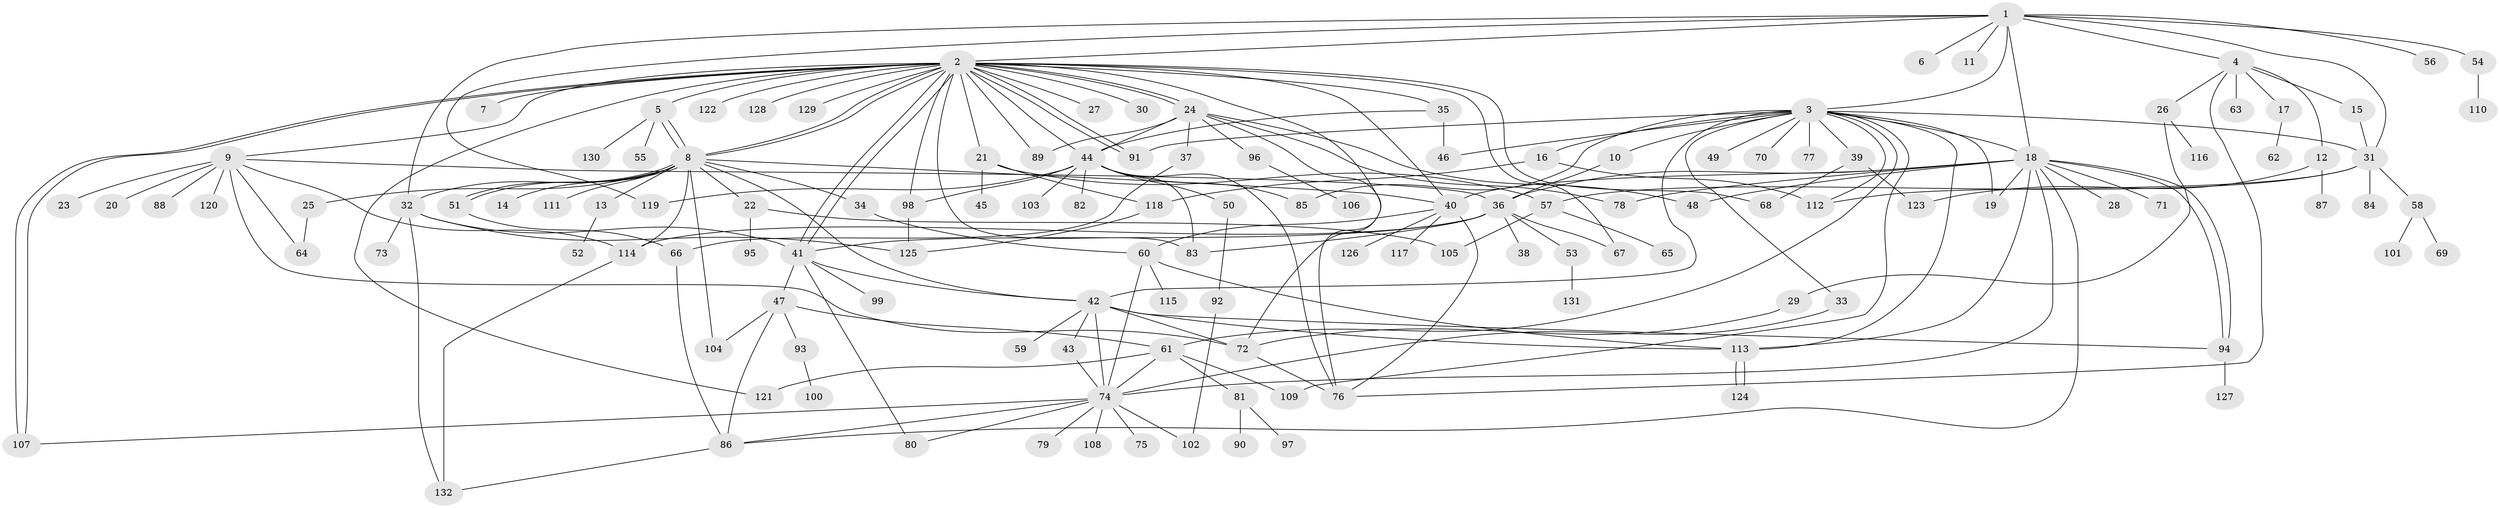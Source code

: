 // coarse degree distribution, {30: 0.015151515151515152, 16: 0.015151515151515152, 6: 0.045454545454545456, 14: 0.015151515151515152, 1: 0.42424242424242425, 13: 0.015151515151515152, 2: 0.25757575757575757, 3: 0.07575757575757576, 5: 0.030303030303030304, 11: 0.030303030303030304, 12: 0.015151515151515152, 7: 0.015151515151515152, 8: 0.015151515151515152, 9: 0.015151515151515152, 4: 0.015151515151515152}
// Generated by graph-tools (version 1.1) at 2025/18/03/04/25 18:18:21]
// undirected, 132 vertices, 209 edges
graph export_dot {
graph [start="1"]
  node [color=gray90,style=filled];
  1;
  2;
  3;
  4;
  5;
  6;
  7;
  8;
  9;
  10;
  11;
  12;
  13;
  14;
  15;
  16;
  17;
  18;
  19;
  20;
  21;
  22;
  23;
  24;
  25;
  26;
  27;
  28;
  29;
  30;
  31;
  32;
  33;
  34;
  35;
  36;
  37;
  38;
  39;
  40;
  41;
  42;
  43;
  44;
  45;
  46;
  47;
  48;
  49;
  50;
  51;
  52;
  53;
  54;
  55;
  56;
  57;
  58;
  59;
  60;
  61;
  62;
  63;
  64;
  65;
  66;
  67;
  68;
  69;
  70;
  71;
  72;
  73;
  74;
  75;
  76;
  77;
  78;
  79;
  80;
  81;
  82;
  83;
  84;
  85;
  86;
  87;
  88;
  89;
  90;
  91;
  92;
  93;
  94;
  95;
  96;
  97;
  98;
  99;
  100;
  101;
  102;
  103;
  104;
  105;
  106;
  107;
  108;
  109;
  110;
  111;
  112;
  113;
  114;
  115;
  116;
  117;
  118;
  119;
  120;
  121;
  122;
  123;
  124;
  125;
  126;
  127;
  128;
  129;
  130;
  131;
  132;
  1 -- 2;
  1 -- 3;
  1 -- 4;
  1 -- 6;
  1 -- 11;
  1 -- 18;
  1 -- 31;
  1 -- 32;
  1 -- 54;
  1 -- 56;
  1 -- 119;
  2 -- 5;
  2 -- 7;
  2 -- 8;
  2 -- 8;
  2 -- 9;
  2 -- 21;
  2 -- 24;
  2 -- 24;
  2 -- 27;
  2 -- 30;
  2 -- 35;
  2 -- 40;
  2 -- 41;
  2 -- 41;
  2 -- 44;
  2 -- 67;
  2 -- 68;
  2 -- 72;
  2 -- 83;
  2 -- 89;
  2 -- 91;
  2 -- 91;
  2 -- 98;
  2 -- 107;
  2 -- 107;
  2 -- 121;
  2 -- 122;
  2 -- 128;
  2 -- 129;
  3 -- 10;
  3 -- 16;
  3 -- 18;
  3 -- 19;
  3 -- 31;
  3 -- 33;
  3 -- 39;
  3 -- 42;
  3 -- 46;
  3 -- 49;
  3 -- 61;
  3 -- 70;
  3 -- 77;
  3 -- 85;
  3 -- 91;
  3 -- 109;
  3 -- 112;
  3 -- 113;
  4 -- 12;
  4 -- 15;
  4 -- 17;
  4 -- 26;
  4 -- 63;
  4 -- 76;
  5 -- 8;
  5 -- 8;
  5 -- 55;
  5 -- 130;
  8 -- 13;
  8 -- 14;
  8 -- 22;
  8 -- 25;
  8 -- 32;
  8 -- 34;
  8 -- 40;
  8 -- 42;
  8 -- 51;
  8 -- 51;
  8 -- 104;
  8 -- 111;
  8 -- 114;
  9 -- 20;
  9 -- 23;
  9 -- 36;
  9 -- 64;
  9 -- 72;
  9 -- 88;
  9 -- 114;
  9 -- 120;
  10 -- 36;
  12 -- 87;
  12 -- 123;
  13 -- 52;
  15 -- 31;
  16 -- 112;
  16 -- 118;
  17 -- 62;
  18 -- 19;
  18 -- 28;
  18 -- 36;
  18 -- 40;
  18 -- 48;
  18 -- 71;
  18 -- 74;
  18 -- 78;
  18 -- 86;
  18 -- 94;
  18 -- 94;
  18 -- 113;
  21 -- 45;
  21 -- 57;
  21 -- 118;
  22 -- 95;
  22 -- 105;
  24 -- 37;
  24 -- 44;
  24 -- 48;
  24 -- 76;
  24 -- 78;
  24 -- 89;
  24 -- 96;
  25 -- 64;
  26 -- 29;
  26 -- 116;
  29 -- 72;
  31 -- 57;
  31 -- 58;
  31 -- 84;
  31 -- 112;
  32 -- 41;
  32 -- 73;
  32 -- 125;
  32 -- 132;
  33 -- 74;
  34 -- 60;
  35 -- 44;
  35 -- 46;
  36 -- 38;
  36 -- 41;
  36 -- 53;
  36 -- 67;
  36 -- 83;
  36 -- 114;
  37 -- 66;
  39 -- 68;
  39 -- 123;
  40 -- 60;
  40 -- 76;
  40 -- 117;
  40 -- 126;
  41 -- 42;
  41 -- 47;
  41 -- 80;
  41 -- 99;
  42 -- 43;
  42 -- 59;
  42 -- 72;
  42 -- 74;
  42 -- 94;
  42 -- 113;
  43 -- 74;
  44 -- 50;
  44 -- 76;
  44 -- 82;
  44 -- 83;
  44 -- 85;
  44 -- 98;
  44 -- 103;
  44 -- 119;
  47 -- 61;
  47 -- 86;
  47 -- 93;
  47 -- 104;
  50 -- 92;
  51 -- 66;
  53 -- 131;
  54 -- 110;
  57 -- 65;
  57 -- 105;
  58 -- 69;
  58 -- 101;
  60 -- 74;
  60 -- 113;
  60 -- 115;
  61 -- 74;
  61 -- 81;
  61 -- 109;
  61 -- 121;
  66 -- 86;
  72 -- 76;
  74 -- 75;
  74 -- 79;
  74 -- 80;
  74 -- 86;
  74 -- 102;
  74 -- 107;
  74 -- 108;
  81 -- 90;
  81 -- 97;
  86 -- 132;
  92 -- 102;
  93 -- 100;
  94 -- 127;
  96 -- 106;
  98 -- 125;
  113 -- 124;
  113 -- 124;
  114 -- 132;
  118 -- 125;
}
